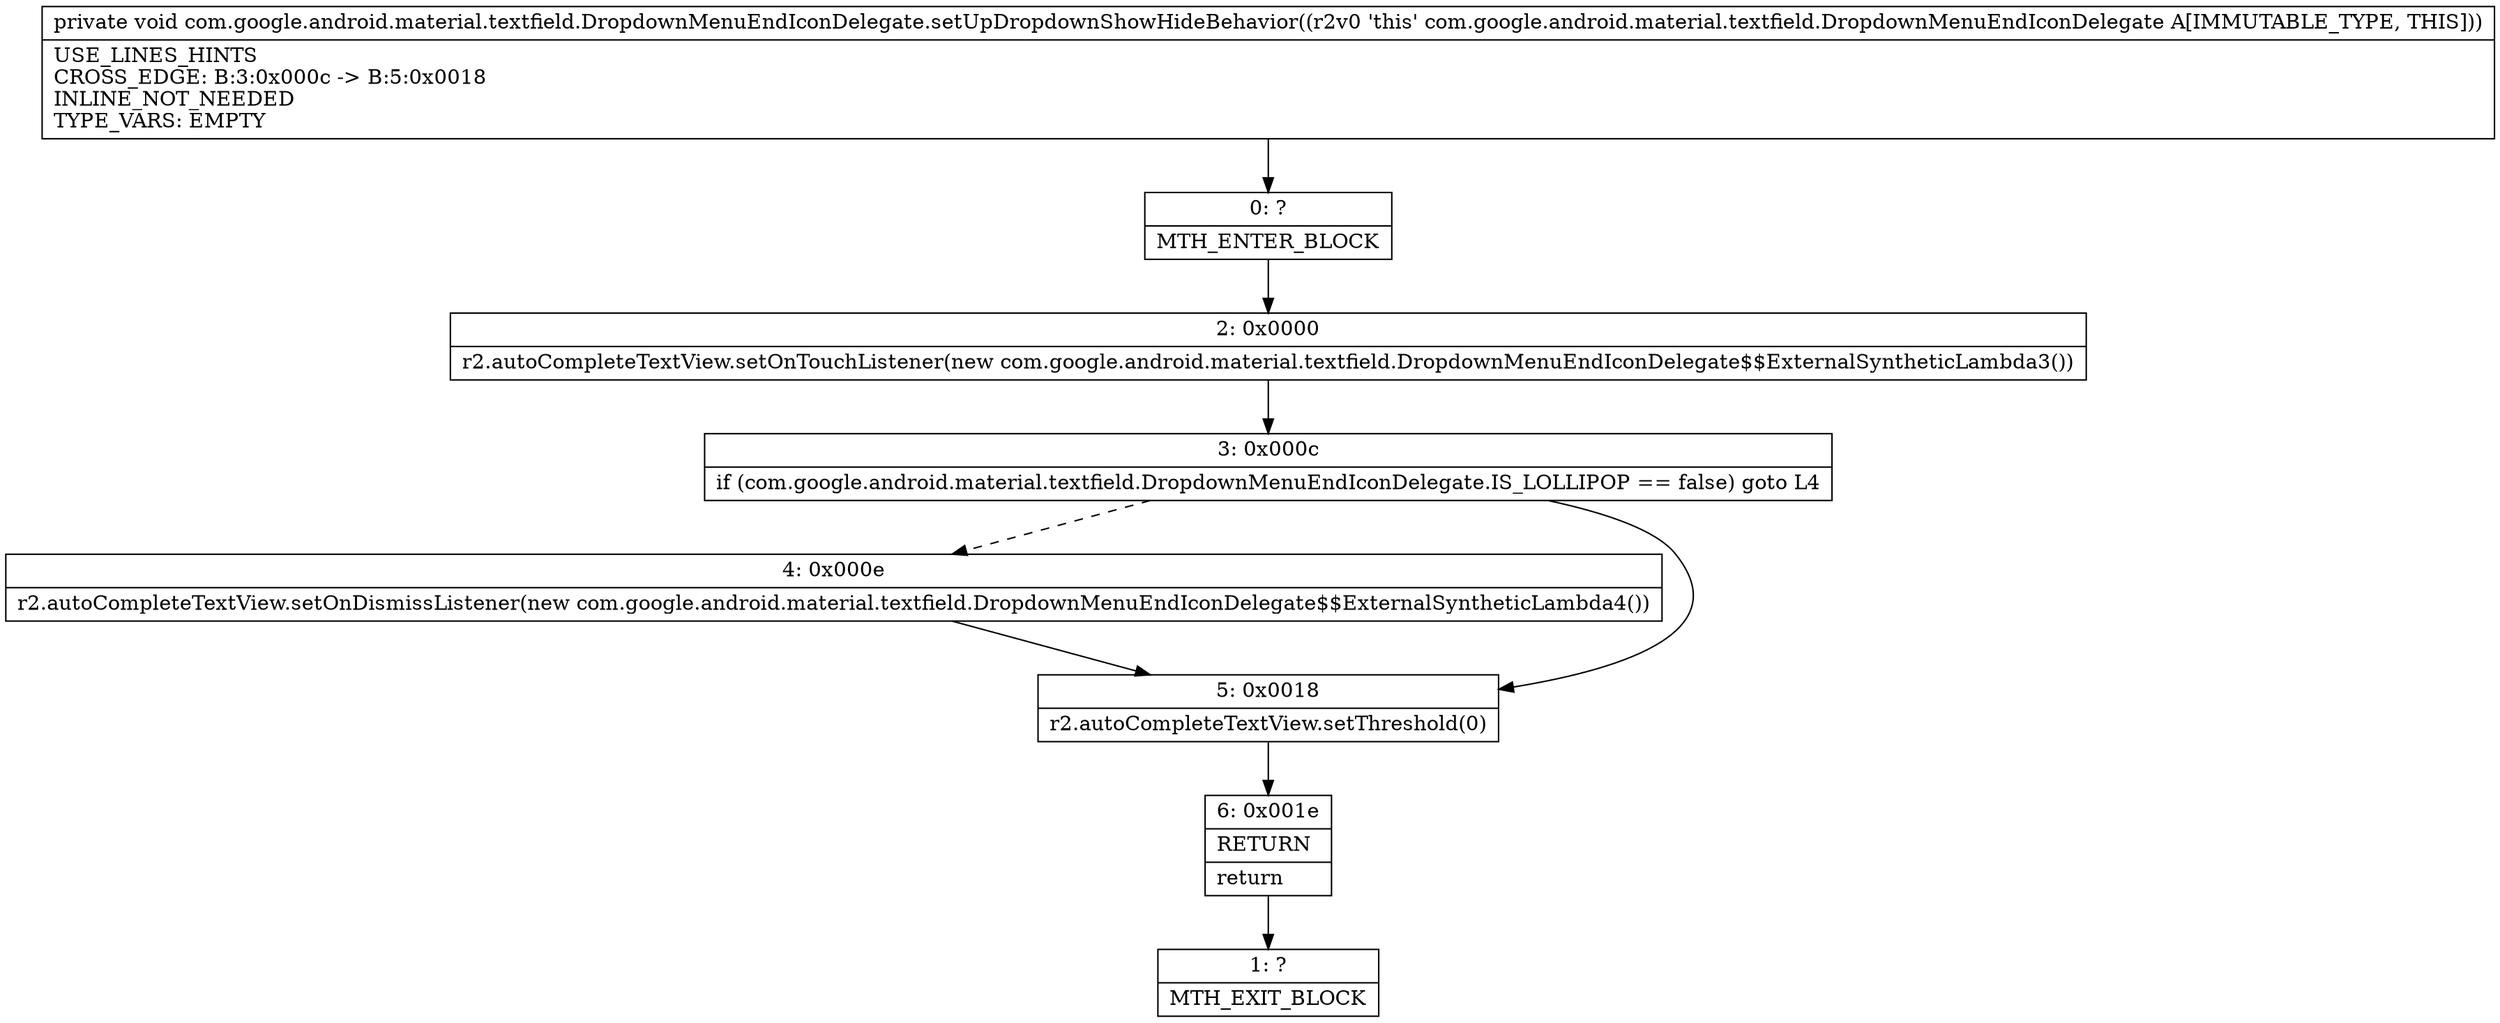 digraph "CFG forcom.google.android.material.textfield.DropdownMenuEndIconDelegate.setUpDropdownShowHideBehavior()V" {
Node_0 [shape=record,label="{0\:\ ?|MTH_ENTER_BLOCK\l}"];
Node_2 [shape=record,label="{2\:\ 0x0000|r2.autoCompleteTextView.setOnTouchListener(new com.google.android.material.textfield.DropdownMenuEndIconDelegate$$ExternalSyntheticLambda3())\l}"];
Node_3 [shape=record,label="{3\:\ 0x000c|if (com.google.android.material.textfield.DropdownMenuEndIconDelegate.IS_LOLLIPOP == false) goto L4\l}"];
Node_4 [shape=record,label="{4\:\ 0x000e|r2.autoCompleteTextView.setOnDismissListener(new com.google.android.material.textfield.DropdownMenuEndIconDelegate$$ExternalSyntheticLambda4())\l}"];
Node_5 [shape=record,label="{5\:\ 0x0018|r2.autoCompleteTextView.setThreshold(0)\l}"];
Node_6 [shape=record,label="{6\:\ 0x001e|RETURN\l|return\l}"];
Node_1 [shape=record,label="{1\:\ ?|MTH_EXIT_BLOCK\l}"];
MethodNode[shape=record,label="{private void com.google.android.material.textfield.DropdownMenuEndIconDelegate.setUpDropdownShowHideBehavior((r2v0 'this' com.google.android.material.textfield.DropdownMenuEndIconDelegate A[IMMUTABLE_TYPE, THIS]))  | USE_LINES_HINTS\lCROSS_EDGE: B:3:0x000c \-\> B:5:0x0018\lINLINE_NOT_NEEDED\lTYPE_VARS: EMPTY\l}"];
MethodNode -> Node_0;Node_0 -> Node_2;
Node_2 -> Node_3;
Node_3 -> Node_4[style=dashed];
Node_3 -> Node_5;
Node_4 -> Node_5;
Node_5 -> Node_6;
Node_6 -> Node_1;
}


